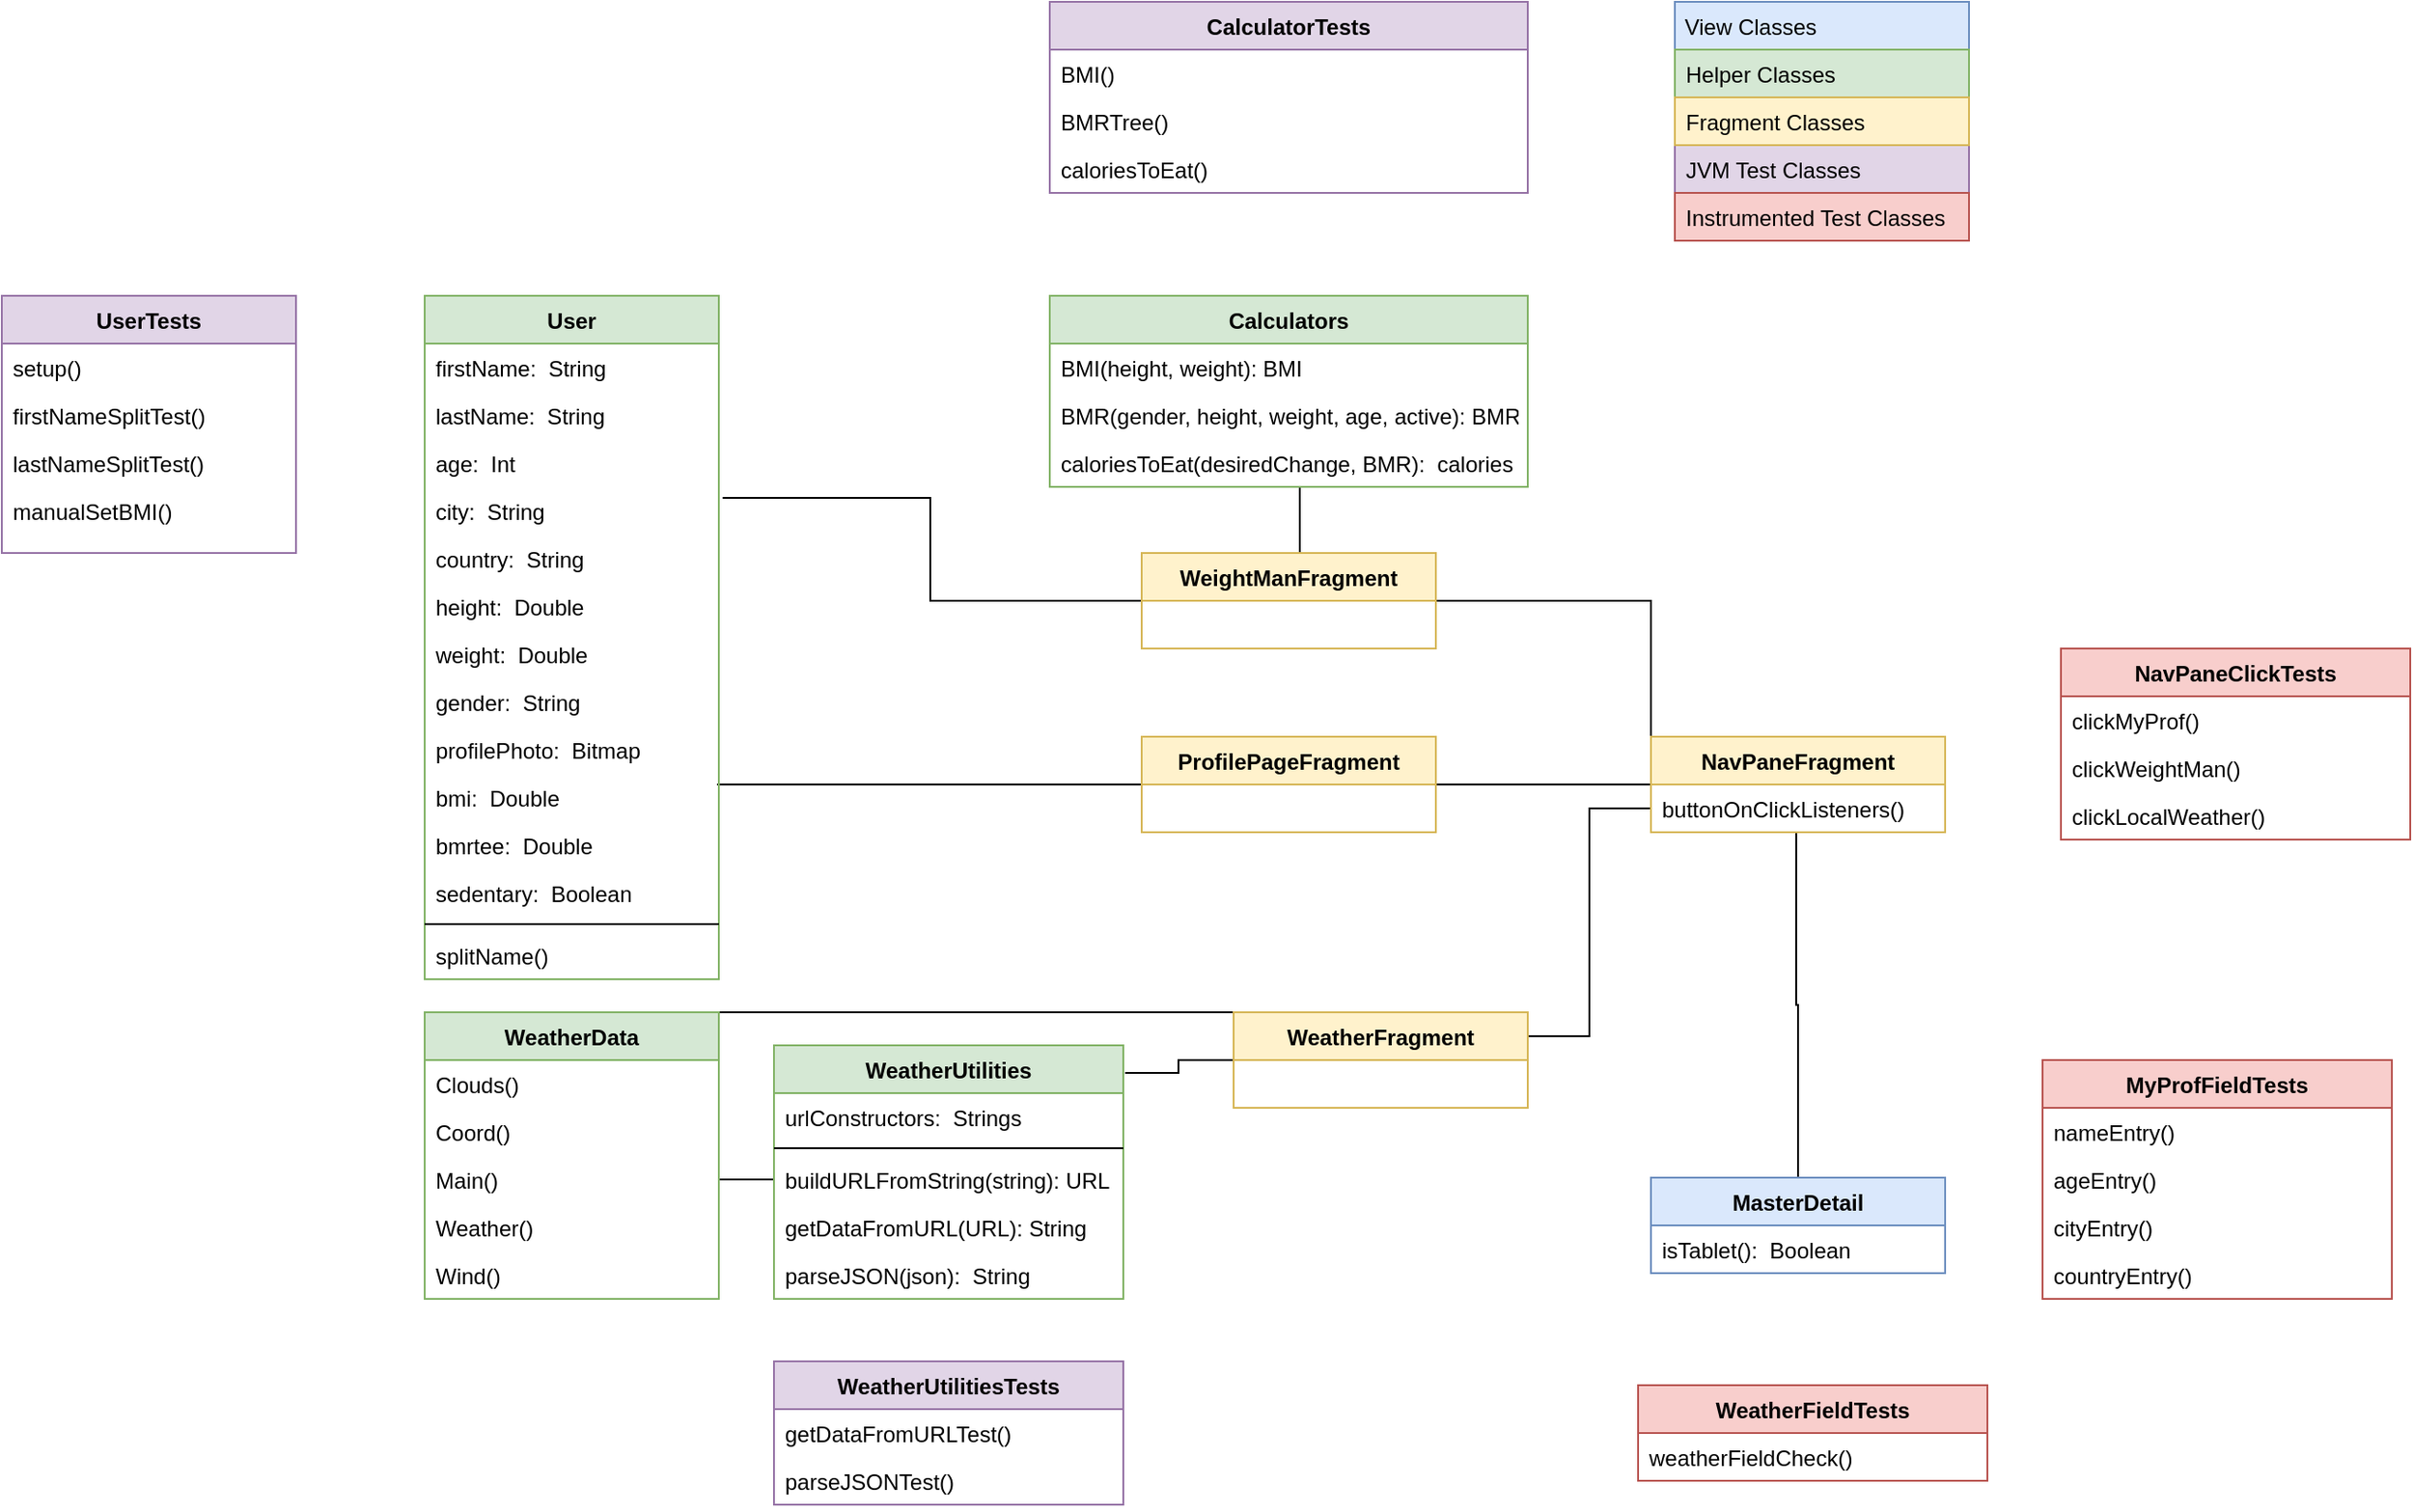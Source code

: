 <mxfile version="13.1.3" type="device"><diagram id="C5RBs43oDa-KdzZeNtuy" name="Page-1"><mxGraphModel dx="1722" dy="889" grid="1" gridSize="10" guides="1" tooltips="1" connect="1" arrows="1" fold="1" page="1" pageScale="1" pageWidth="1654" pageHeight="2336" math="0" shadow="0"><root><mxCell id="WIyWlLk6GJQsqaUBKTNV-0"/><mxCell id="WIyWlLk6GJQsqaUBKTNV-1" parent="WIyWlLk6GJQsqaUBKTNV-0"/><mxCell id="QVQWrl5h9TB49Sce2oMk-33" style="edgeStyle=orthogonalEdgeStyle;rounded=0;orthogonalLoop=1;jettySize=auto;html=1;exitX=0.5;exitY=0;exitDx=0;exitDy=0;entryX=0.494;entryY=1;entryDx=0;entryDy=0;entryPerimeter=0;endArrow=none;endFill=0;" parent="WIyWlLk6GJQsqaUBKTNV-1" source="QVQWrl5h9TB49Sce2oMk-3" target="QVQWrl5h9TB49Sce2oMk-8" edge="1"><mxGeometry relative="1" as="geometry"/></mxCell><mxCell id="QVQWrl5h9TB49Sce2oMk-29" style="rounded=0;orthogonalLoop=1;jettySize=auto;html=1;exitX=0;exitY=0;exitDx=0;exitDy=0;entryX=1;entryY=0;entryDx=0;entryDy=0;endArrow=none;endFill=0;" parent="WIyWlLk6GJQsqaUBKTNV-1" source="QVQWrl5h9TB49Sce2oMk-27" target="QVQWrl5h9TB49Sce2oMk-11" edge="1"><mxGeometry relative="1" as="geometry"/></mxCell><mxCell id="QVQWrl5h9TB49Sce2oMk-32" style="edgeStyle=orthogonalEdgeStyle;rounded=0;orthogonalLoop=1;jettySize=auto;html=1;exitX=0;exitY=0.5;exitDx=0;exitDy=0;entryX=1.005;entryY=0.109;entryDx=0;entryDy=0;entryPerimeter=0;endArrow=none;endFill=0;" parent="WIyWlLk6GJQsqaUBKTNV-1" source="QVQWrl5h9TB49Sce2oMk-27" target="QVQWrl5h9TB49Sce2oMk-19" edge="1"><mxGeometry relative="1" as="geometry"/></mxCell><mxCell id="QVQWrl5h9TB49Sce2oMk-37" style="edgeStyle=orthogonalEdgeStyle;rounded=0;orthogonalLoop=1;jettySize=auto;html=1;exitX=0.5;exitY=0;exitDx=0;exitDy=0;entryX=0.523;entryY=1;entryDx=0;entryDy=0;entryPerimeter=0;endArrow=none;endFill=0;" parent="WIyWlLk6GJQsqaUBKTNV-1" source="QVQWrl5h9TB49Sce2oMk-28" target="UcLhPS7GfNESytQywWHJ-17" edge="1"><mxGeometry relative="1" as="geometry"/></mxCell><mxCell id="QVQWrl5h9TB49Sce2oMk-38" style="edgeStyle=orthogonalEdgeStyle;rounded=0;orthogonalLoop=1;jettySize=auto;html=1;exitX=0;exitY=0.5;exitDx=0;exitDy=0;entryX=1.013;entryY=0.231;entryDx=0;entryDy=0;entryPerimeter=0;endArrow=none;endFill=0;" parent="WIyWlLk6GJQsqaUBKTNV-1" source="QVQWrl5h9TB49Sce2oMk-28" target="UcLhPS7GfNESytQywWHJ-1" edge="1"><mxGeometry relative="1" as="geometry"/></mxCell><mxCell id="QVQWrl5h9TB49Sce2oMk-34" style="edgeStyle=orthogonalEdgeStyle;rounded=0;orthogonalLoop=1;jettySize=auto;html=1;exitX=0;exitY=0;exitDx=0;exitDy=0;entryX=1;entryY=0.5;entryDx=0;entryDy=0;endArrow=none;endFill=0;" parent="WIyWlLk6GJQsqaUBKTNV-1" source="QVQWrl5h9TB49Sce2oMk-7" target="QVQWrl5h9TB49Sce2oMk-28" edge="1"><mxGeometry relative="1" as="geometry"/></mxCell><mxCell id="QVQWrl5h9TB49Sce2oMk-35" style="edgeStyle=orthogonalEdgeStyle;rounded=0;orthogonalLoop=1;jettySize=auto;html=1;exitX=0;exitY=0.5;exitDx=0;exitDy=0;entryX=1;entryY=0.5;entryDx=0;entryDy=0;endArrow=none;endFill=0;" parent="WIyWlLk6GJQsqaUBKTNV-1" source="QVQWrl5h9TB49Sce2oMk-7" target="QVQWrl5h9TB49Sce2oMk-25" edge="1"><mxGeometry relative="1" as="geometry"/></mxCell><mxCell id="QVQWrl5h9TB49Sce2oMk-31" style="edgeStyle=none;rounded=0;orthogonalLoop=1;jettySize=auto;html=1;exitX=0;exitY=0.5;exitDx=0;exitDy=0;entryX=1;entryY=0.5;entryDx=0;entryDy=0;endArrow=none;endFill=0;" parent="WIyWlLk6GJQsqaUBKTNV-1" source="QVQWrl5h9TB49Sce2oMk-23" target="QVQWrl5h9TB49Sce2oMk-16" edge="1"><mxGeometry relative="1" as="geometry"/></mxCell><mxCell id="QVQWrl5h9TB49Sce2oMk-36" style="edgeStyle=orthogonalEdgeStyle;rounded=0;orthogonalLoop=1;jettySize=auto;html=1;exitX=0;exitY=0.5;exitDx=0;exitDy=0;entryX=1;entryY=0.25;entryDx=0;entryDy=0;endArrow=none;endFill=0;" parent="WIyWlLk6GJQsqaUBKTNV-1" source="QVQWrl5h9TB49Sce2oMk-8" target="QVQWrl5h9TB49Sce2oMk-27" edge="1"><mxGeometry relative="1" as="geometry"/></mxCell><mxCell id="QVQWrl5h9TB49Sce2oMk-40" style="edgeStyle=orthogonalEdgeStyle;rounded=0;orthogonalLoop=1;jettySize=auto;html=1;exitX=0;exitY=0.5;exitDx=0;exitDy=0;entryX=0.994;entryY=0.231;entryDx=0;entryDy=0;entryPerimeter=0;endArrow=none;endFill=0;" parent="WIyWlLk6GJQsqaUBKTNV-1" source="QVQWrl5h9TB49Sce2oMk-25" target="QVQWrl5h9TB49Sce2oMk-0" edge="1"><mxGeometry relative="1" as="geometry"/></mxCell><mxCell id="zkfFHV4jXpPFQw0GAbJ--0" value="User" style="swimlane;fontStyle=1;align=center;verticalAlign=top;childLayout=stackLayout;horizontal=1;startSize=26;horizontalStack=0;resizeParent=1;resizeLast=0;collapsible=1;marginBottom=0;rounded=0;shadow=0;strokeWidth=1;fillColor=#d5e8d4;strokeColor=#82b366;" parent="WIyWlLk6GJQsqaUBKTNV-1" vertex="1"><mxGeometry x="300" y="240" width="160" height="372" as="geometry"><mxRectangle x="220" y="120" width="160" height="26" as="alternateBounds"/></mxGeometry></mxCell><mxCell id="zkfFHV4jXpPFQw0GAbJ--1" value="firstName:  String" style="text;align=left;verticalAlign=top;spacingLeft=4;spacingRight=4;overflow=hidden;rotatable=0;points=[[0,0.5],[1,0.5]];portConstraint=eastwest;" parent="zkfFHV4jXpPFQw0GAbJ--0" vertex="1"><mxGeometry y="26" width="160" height="26" as="geometry"/></mxCell><mxCell id="zkfFHV4jXpPFQw0GAbJ--2" value="lastName:  String" style="text;align=left;verticalAlign=top;spacingLeft=4;spacingRight=4;overflow=hidden;rotatable=0;points=[[0,0.5],[1,0.5]];portConstraint=eastwest;rounded=0;shadow=0;html=0;" parent="zkfFHV4jXpPFQw0GAbJ--0" vertex="1"><mxGeometry y="52" width="160" height="26" as="geometry"/></mxCell><mxCell id="UcLhPS7GfNESytQywWHJ-11" value="age:  Int" style="text;strokeColor=none;fillColor=none;align=left;verticalAlign=top;spacingLeft=4;spacingRight=4;overflow=hidden;rotatable=0;points=[[0,0.5],[1,0.5]];portConstraint=eastwest;" parent="zkfFHV4jXpPFQw0GAbJ--0" vertex="1"><mxGeometry y="78" width="160" height="26" as="geometry"/></mxCell><mxCell id="UcLhPS7GfNESytQywWHJ-1" value="city:  String" style="text;strokeColor=none;fillColor=none;align=left;verticalAlign=top;spacingLeft=4;spacingRight=4;overflow=hidden;rotatable=0;points=[[0,0.5],[1,0.5]];portConstraint=eastwest;" parent="zkfFHV4jXpPFQw0GAbJ--0" vertex="1"><mxGeometry y="104" width="160" height="26" as="geometry"/></mxCell><mxCell id="UcLhPS7GfNESytQywWHJ-2" value="country:  String" style="text;strokeColor=none;fillColor=none;align=left;verticalAlign=top;spacingLeft=4;spacingRight=4;overflow=hidden;rotatable=0;points=[[0,0.5],[1,0.5]];portConstraint=eastwest;" parent="zkfFHV4jXpPFQw0GAbJ--0" vertex="1"><mxGeometry y="130" width="160" height="26" as="geometry"/></mxCell><mxCell id="UcLhPS7GfNESytQywWHJ-3" value="height:  Double" style="text;strokeColor=none;fillColor=none;align=left;verticalAlign=top;spacingLeft=4;spacingRight=4;overflow=hidden;rotatable=0;points=[[0,0.5],[1,0.5]];portConstraint=eastwest;" parent="zkfFHV4jXpPFQw0GAbJ--0" vertex="1"><mxGeometry y="156" width="160" height="26" as="geometry"/></mxCell><mxCell id="UcLhPS7GfNESytQywWHJ-5" value="weight:  Double" style="text;strokeColor=none;fillColor=none;align=left;verticalAlign=top;spacingLeft=4;spacingRight=4;overflow=hidden;rotatable=0;points=[[0,0.5],[1,0.5]];portConstraint=eastwest;" parent="zkfFHV4jXpPFQw0GAbJ--0" vertex="1"><mxGeometry y="182" width="160" height="26" as="geometry"/></mxCell><mxCell id="UcLhPS7GfNESytQywWHJ-4" value="gender:  String" style="text;strokeColor=none;fillColor=none;align=left;verticalAlign=top;spacingLeft=4;spacingRight=4;overflow=hidden;rotatable=0;points=[[0,0.5],[1,0.5]];portConstraint=eastwest;" parent="zkfFHV4jXpPFQw0GAbJ--0" vertex="1"><mxGeometry y="208" width="160" height="26" as="geometry"/></mxCell><mxCell id="zkfFHV4jXpPFQw0GAbJ--3" value="profilePhoto:  Bitmap " style="text;align=left;verticalAlign=top;spacingLeft=4;spacingRight=4;overflow=hidden;rotatable=0;points=[[0,0.5],[1,0.5]];portConstraint=eastwest;rounded=0;shadow=0;html=0;" parent="zkfFHV4jXpPFQw0GAbJ--0" vertex="1"><mxGeometry y="234" width="160" height="26" as="geometry"/></mxCell><mxCell id="QVQWrl5h9TB49Sce2oMk-0" value="bmi:  Double" style="text;strokeColor=none;fillColor=none;align=left;verticalAlign=top;spacingLeft=4;spacingRight=4;overflow=hidden;rotatable=0;points=[[0,0.5],[1,0.5]];portConstraint=eastwest;" parent="zkfFHV4jXpPFQw0GAbJ--0" vertex="1"><mxGeometry y="260" width="160" height="26" as="geometry"/></mxCell><mxCell id="QVQWrl5h9TB49Sce2oMk-1" value="bmrtee:  Double" style="text;strokeColor=none;fillColor=none;align=left;verticalAlign=top;spacingLeft=4;spacingRight=4;overflow=hidden;rotatable=0;points=[[0,0.5],[1,0.5]];portConstraint=eastwest;" parent="zkfFHV4jXpPFQw0GAbJ--0" vertex="1"><mxGeometry y="286" width="160" height="26" as="geometry"/></mxCell><mxCell id="QVQWrl5h9TB49Sce2oMk-2" value="sedentary:  Boolean" style="text;strokeColor=none;fillColor=none;align=left;verticalAlign=top;spacingLeft=4;spacingRight=4;overflow=hidden;rotatable=0;points=[[0,0.5],[1,0.5]];portConstraint=eastwest;" parent="zkfFHV4jXpPFQw0GAbJ--0" vertex="1"><mxGeometry y="312" width="160" height="26" as="geometry"/></mxCell><mxCell id="zkfFHV4jXpPFQw0GAbJ--4" value="" style="line;html=1;strokeWidth=1;align=left;verticalAlign=middle;spacingTop=-1;spacingLeft=3;spacingRight=3;rotatable=0;labelPosition=right;points=[];portConstraint=eastwest;" parent="zkfFHV4jXpPFQw0GAbJ--0" vertex="1"><mxGeometry y="338" width="160" height="8" as="geometry"/></mxCell><mxCell id="zkfFHV4jXpPFQw0GAbJ--5" value="splitName()" style="text;align=left;verticalAlign=top;spacingLeft=4;spacingRight=4;overflow=hidden;rotatable=0;points=[[0,0.5],[1,0.5]];portConstraint=eastwest;" parent="zkfFHV4jXpPFQw0GAbJ--0" vertex="1"><mxGeometry y="346" width="160" height="26" as="geometry"/></mxCell><mxCell id="UcLhPS7GfNESytQywWHJ-6" value="Calculators" style="swimlane;fontStyle=1;align=center;verticalAlign=top;childLayout=stackLayout;horizontal=1;startSize=26;horizontalStack=0;resizeParent=1;resizeParentMax=0;resizeLast=0;collapsible=1;marginBottom=0;fillColor=#d5e8d4;strokeColor=#82b366;" parent="WIyWlLk6GJQsqaUBKTNV-1" vertex="1"><mxGeometry x="640" y="240" width="260" height="104" as="geometry"/></mxCell><mxCell id="UcLhPS7GfNESytQywWHJ-9" value="BMI(height, weight): BMI" style="text;strokeColor=none;fillColor=none;align=left;verticalAlign=top;spacingLeft=4;spacingRight=4;overflow=hidden;rotatable=0;points=[[0,0.5],[1,0.5]];portConstraint=eastwest;" parent="UcLhPS7GfNESytQywWHJ-6" vertex="1"><mxGeometry y="26" width="260" height="26" as="geometry"/></mxCell><mxCell id="UcLhPS7GfNESytQywWHJ-16" value="BMR(gender, height, weight, age, active): BMR" style="text;strokeColor=none;fillColor=none;align=left;verticalAlign=top;spacingLeft=4;spacingRight=4;overflow=hidden;rotatable=0;points=[[0,0.5],[1,0.5]];portConstraint=eastwest;" parent="UcLhPS7GfNESytQywWHJ-6" vertex="1"><mxGeometry y="52" width="260" height="26" as="geometry"/></mxCell><mxCell id="UcLhPS7GfNESytQywWHJ-17" value="caloriesToEat(desiredChange, BMR):  calories" style="text;strokeColor=none;fillColor=none;align=left;verticalAlign=top;spacingLeft=4;spacingRight=4;overflow=hidden;rotatable=0;points=[[0,0.5],[1,0.5]];portConstraint=eastwest;" parent="UcLhPS7GfNESytQywWHJ-6" vertex="1"><mxGeometry y="78" width="260" height="26" as="geometry"/></mxCell><mxCell id="QVQWrl5h9TB49Sce2oMk-3" value="MasterDetail" style="swimlane;fontStyle=1;align=center;verticalAlign=top;childLayout=stackLayout;horizontal=1;startSize=26;horizontalStack=0;resizeParent=1;resizeParentMax=0;resizeLast=0;collapsible=1;marginBottom=0;fillColor=#dae8fc;strokeColor=#6c8ebf;" parent="WIyWlLk6GJQsqaUBKTNV-1" vertex="1"><mxGeometry x="967" y="720" width="160" height="52" as="geometry"/></mxCell><mxCell id="QVQWrl5h9TB49Sce2oMk-6" value="isTablet():  Boolean" style="text;strokeColor=none;fillColor=none;align=left;verticalAlign=top;spacingLeft=4;spacingRight=4;overflow=hidden;rotatable=0;points=[[0,0.5],[1,0.5]];portConstraint=eastwest;" parent="QVQWrl5h9TB49Sce2oMk-3" vertex="1"><mxGeometry y="26" width="160" height="26" as="geometry"/></mxCell><mxCell id="QVQWrl5h9TB49Sce2oMk-11" value="WeatherData" style="swimlane;fontStyle=1;align=center;verticalAlign=top;childLayout=stackLayout;horizontal=1;startSize=26;horizontalStack=0;resizeParent=1;resizeParentMax=0;resizeLast=0;collapsible=1;marginBottom=0;fillColor=#d5e8d4;strokeColor=#82b366;" parent="WIyWlLk6GJQsqaUBKTNV-1" vertex="1"><mxGeometry x="300" y="630" width="160" height="156" as="geometry"/></mxCell><mxCell id="QVQWrl5h9TB49Sce2oMk-17" value="Clouds()" style="text;strokeColor=none;fillColor=none;align=left;verticalAlign=top;spacingLeft=4;spacingRight=4;overflow=hidden;rotatable=0;points=[[0,0.5],[1,0.5]];portConstraint=eastwest;" parent="QVQWrl5h9TB49Sce2oMk-11" vertex="1"><mxGeometry y="26" width="160" height="26" as="geometry"/></mxCell><mxCell id="QVQWrl5h9TB49Sce2oMk-18" value="Coord()" style="text;strokeColor=none;fillColor=none;align=left;verticalAlign=top;spacingLeft=4;spacingRight=4;overflow=hidden;rotatable=0;points=[[0,0.5],[1,0.5]];portConstraint=eastwest;" parent="QVQWrl5h9TB49Sce2oMk-11" vertex="1"><mxGeometry y="52" width="160" height="26" as="geometry"/></mxCell><mxCell id="QVQWrl5h9TB49Sce2oMk-16" value="Main()" style="text;strokeColor=none;fillColor=none;align=left;verticalAlign=top;spacingLeft=4;spacingRight=4;overflow=hidden;rotatable=0;points=[[0,0.5],[1,0.5]];portConstraint=eastwest;" parent="QVQWrl5h9TB49Sce2oMk-11" vertex="1"><mxGeometry y="78" width="160" height="26" as="geometry"/></mxCell><mxCell id="QVQWrl5h9TB49Sce2oMk-15" value="Weather()" style="text;strokeColor=none;fillColor=none;align=left;verticalAlign=top;spacingLeft=4;spacingRight=4;overflow=hidden;rotatable=0;points=[[0,0.5],[1,0.5]];portConstraint=eastwest;" parent="QVQWrl5h9TB49Sce2oMk-11" vertex="1"><mxGeometry y="104" width="160" height="26" as="geometry"/></mxCell><mxCell id="QVQWrl5h9TB49Sce2oMk-12" value="Wind()" style="text;strokeColor=none;fillColor=none;align=left;verticalAlign=top;spacingLeft=4;spacingRight=4;overflow=hidden;rotatable=0;points=[[0,0.5],[1,0.5]];portConstraint=eastwest;" parent="QVQWrl5h9TB49Sce2oMk-11" vertex="1"><mxGeometry y="130" width="160" height="26" as="geometry"/></mxCell><mxCell id="QVQWrl5h9TB49Sce2oMk-19" value="WeatherUtilities" style="swimlane;fontStyle=1;align=center;verticalAlign=top;childLayout=stackLayout;horizontal=1;startSize=26;horizontalStack=0;resizeParent=1;resizeParentMax=0;resizeLast=0;collapsible=1;marginBottom=0;fillColor=#d5e8d4;strokeColor=#82b366;" parent="WIyWlLk6GJQsqaUBKTNV-1" vertex="1"><mxGeometry x="490" y="648" width="190" height="138" as="geometry"/></mxCell><mxCell id="QVQWrl5h9TB49Sce2oMk-20" value="urlConstructors:  Strings" style="text;strokeColor=none;fillColor=none;align=left;verticalAlign=top;spacingLeft=4;spacingRight=4;overflow=hidden;rotatable=0;points=[[0,0.5],[1,0.5]];portConstraint=eastwest;" parent="QVQWrl5h9TB49Sce2oMk-19" vertex="1"><mxGeometry y="26" width="190" height="26" as="geometry"/></mxCell><mxCell id="QVQWrl5h9TB49Sce2oMk-21" value="" style="line;strokeWidth=1;fillColor=none;align=left;verticalAlign=middle;spacingTop=-1;spacingLeft=3;spacingRight=3;rotatable=0;labelPosition=right;points=[];portConstraint=eastwest;" parent="QVQWrl5h9TB49Sce2oMk-19" vertex="1"><mxGeometry y="52" width="190" height="8" as="geometry"/></mxCell><mxCell id="QVQWrl5h9TB49Sce2oMk-23" value="buildURLFromString(string): URL" style="text;strokeColor=none;fillColor=none;align=left;verticalAlign=top;spacingLeft=4;spacingRight=4;overflow=hidden;rotatable=0;points=[[0,0.5],[1,0.5]];portConstraint=eastwest;" parent="QVQWrl5h9TB49Sce2oMk-19" vertex="1"><mxGeometry y="60" width="190" height="26" as="geometry"/></mxCell><mxCell id="QVQWrl5h9TB49Sce2oMk-24" value="getDataFromURL(URL): String" style="text;strokeColor=none;fillColor=none;align=left;verticalAlign=top;spacingLeft=4;spacingRight=4;overflow=hidden;rotatable=0;points=[[0,0.5],[1,0.5]];portConstraint=eastwest;" parent="QVQWrl5h9TB49Sce2oMk-19" vertex="1"><mxGeometry y="86" width="190" height="26" as="geometry"/></mxCell><mxCell id="QVQWrl5h9TB49Sce2oMk-22" value="parseJSON(json):  String" style="text;strokeColor=none;fillColor=none;align=left;verticalAlign=top;spacingLeft=4;spacingRight=4;overflow=hidden;rotatable=0;points=[[0,0.5],[1,0.5]];portConstraint=eastwest;" parent="QVQWrl5h9TB49Sce2oMk-19" vertex="1"><mxGeometry y="112" width="190" height="26" as="geometry"/></mxCell><mxCell id="QVQWrl5h9TB49Sce2oMk-27" value="WeatherFragment" style="swimlane;fontStyle=1;align=center;verticalAlign=top;childLayout=stackLayout;horizontal=1;startSize=26;horizontalStack=0;resizeParent=1;resizeParentMax=0;resizeLast=0;collapsible=1;marginBottom=0;fillColor=#fff2cc;strokeColor=#d6b656;" parent="WIyWlLk6GJQsqaUBKTNV-1" vertex="1"><mxGeometry x="740" y="630" width="160" height="52" as="geometry"/></mxCell><mxCell id="QVQWrl5h9TB49Sce2oMk-28" value="WeightManFragment" style="swimlane;fontStyle=1;align=center;verticalAlign=top;childLayout=stackLayout;horizontal=1;startSize=26;horizontalStack=0;resizeParent=1;resizeParentMax=0;resizeLast=0;collapsible=1;marginBottom=0;fillColor=#fff2cc;strokeColor=#d6b656;" parent="WIyWlLk6GJQsqaUBKTNV-1" vertex="1"><mxGeometry x="690" y="380" width="160" height="52" as="geometry"/></mxCell><mxCell id="QVQWrl5h9TB49Sce2oMk-7" value="NavPaneFragment" style="swimlane;fontStyle=1;align=center;verticalAlign=top;childLayout=stackLayout;horizontal=1;startSize=26;horizontalStack=0;resizeParent=1;resizeParentMax=0;resizeLast=0;collapsible=1;marginBottom=0;fillColor=#fff2cc;strokeColor=#d6b656;" parent="WIyWlLk6GJQsqaUBKTNV-1" vertex="1"><mxGeometry x="967" y="480" width="160" height="52" as="geometry"/></mxCell><mxCell id="QVQWrl5h9TB49Sce2oMk-8" value="buttonOnClickListeners()" style="text;strokeColor=none;fillColor=none;align=left;verticalAlign=top;spacingLeft=4;spacingRight=4;overflow=hidden;rotatable=0;points=[[0,0.5],[1,0.5]];portConstraint=eastwest;" parent="QVQWrl5h9TB49Sce2oMk-7" vertex="1"><mxGeometry y="26" width="160" height="26" as="geometry"/></mxCell><mxCell id="QVQWrl5h9TB49Sce2oMk-25" value="ProfilePageFragment" style="swimlane;fontStyle=1;align=center;verticalAlign=top;childLayout=stackLayout;horizontal=1;startSize=26;horizontalStack=0;resizeParent=1;resizeParentMax=0;resizeLast=0;collapsible=1;marginBottom=0;fillColor=#fff2cc;strokeColor=#d6b656;" parent="WIyWlLk6GJQsqaUBKTNV-1" vertex="1"><mxGeometry x="690" y="480" width="160" height="52" as="geometry"/></mxCell><mxCell id="XEpR40sc_PyjsW7w7tPQ-0" value="CalculatorTests" style="swimlane;fontStyle=1;align=center;verticalAlign=top;childLayout=stackLayout;horizontal=1;startSize=26;horizontalStack=0;resizeParent=1;resizeParentMax=0;resizeLast=0;collapsible=1;marginBottom=0;fillColor=#e1d5e7;strokeColor=#9673a6;" vertex="1" parent="WIyWlLk6GJQsqaUBKTNV-1"><mxGeometry x="640" y="80" width="260" height="104" as="geometry"/></mxCell><mxCell id="XEpR40sc_PyjsW7w7tPQ-1" value="BMI()" style="text;strokeColor=none;fillColor=none;align=left;verticalAlign=top;spacingLeft=4;spacingRight=4;overflow=hidden;rotatable=0;points=[[0,0.5],[1,0.5]];portConstraint=eastwest;" vertex="1" parent="XEpR40sc_PyjsW7w7tPQ-0"><mxGeometry y="26" width="260" height="26" as="geometry"/></mxCell><mxCell id="XEpR40sc_PyjsW7w7tPQ-2" value="BMRTree()" style="text;strokeColor=none;fillColor=none;align=left;verticalAlign=top;spacingLeft=4;spacingRight=4;overflow=hidden;rotatable=0;points=[[0,0.5],[1,0.5]];portConstraint=eastwest;" vertex="1" parent="XEpR40sc_PyjsW7w7tPQ-0"><mxGeometry y="52" width="260" height="26" as="geometry"/></mxCell><mxCell id="XEpR40sc_PyjsW7w7tPQ-3" value="caloriesToEat()" style="text;strokeColor=none;fillColor=none;align=left;verticalAlign=top;spacingLeft=4;spacingRight=4;overflow=hidden;rotatable=0;points=[[0,0.5],[1,0.5]];portConstraint=eastwest;" vertex="1" parent="XEpR40sc_PyjsW7w7tPQ-0"><mxGeometry y="78" width="260" height="26" as="geometry"/></mxCell><mxCell id="XEpR40sc_PyjsW7w7tPQ-4" value="JVM Test Classes" style="text;strokeColor=#9673a6;fillColor=#e1d5e7;align=left;verticalAlign=top;spacingLeft=4;spacingRight=4;overflow=hidden;rotatable=0;points=[[0,0.5],[1,0.5]];portConstraint=eastwest;" vertex="1" parent="WIyWlLk6GJQsqaUBKTNV-1"><mxGeometry x="980" y="158" width="160" height="26" as="geometry"/></mxCell><mxCell id="XEpR40sc_PyjsW7w7tPQ-5" value="UserTests" style="swimlane;fontStyle=1;align=center;verticalAlign=top;childLayout=stackLayout;horizontal=1;startSize=26;horizontalStack=0;resizeParent=1;resizeLast=0;collapsible=1;marginBottom=0;rounded=0;shadow=0;strokeWidth=1;fillColor=#e1d5e7;strokeColor=#9673a6;" vertex="1" parent="WIyWlLk6GJQsqaUBKTNV-1"><mxGeometry x="70" y="240" width="160" height="140" as="geometry"><mxRectangle x="220" y="120" width="160" height="26" as="alternateBounds"/></mxGeometry></mxCell><mxCell id="XEpR40sc_PyjsW7w7tPQ-6" value="setup()" style="text;align=left;verticalAlign=top;spacingLeft=4;spacingRight=4;overflow=hidden;rotatable=0;points=[[0,0.5],[1,0.5]];portConstraint=eastwest;" vertex="1" parent="XEpR40sc_PyjsW7w7tPQ-5"><mxGeometry y="26" width="160" height="26" as="geometry"/></mxCell><mxCell id="XEpR40sc_PyjsW7w7tPQ-7" value="firstNameSplitTest()" style="text;align=left;verticalAlign=top;spacingLeft=4;spacingRight=4;overflow=hidden;rotatable=0;points=[[0,0.5],[1,0.5]];portConstraint=eastwest;rounded=0;shadow=0;html=0;" vertex="1" parent="XEpR40sc_PyjsW7w7tPQ-5"><mxGeometry y="52" width="160" height="26" as="geometry"/></mxCell><mxCell id="XEpR40sc_PyjsW7w7tPQ-8" value="lastNameSplitTest()" style="text;strokeColor=none;fillColor=none;align=left;verticalAlign=top;spacingLeft=4;spacingRight=4;overflow=hidden;rotatable=0;points=[[0,0.5],[1,0.5]];portConstraint=eastwest;" vertex="1" parent="XEpR40sc_PyjsW7w7tPQ-5"><mxGeometry y="78" width="160" height="26" as="geometry"/></mxCell><mxCell id="XEpR40sc_PyjsW7w7tPQ-9" value="manualSetBMI()" style="text;strokeColor=none;fillColor=none;align=left;verticalAlign=top;spacingLeft=4;spacingRight=4;overflow=hidden;rotatable=0;points=[[0,0.5],[1,0.5]];portConstraint=eastwest;" vertex="1" parent="XEpR40sc_PyjsW7w7tPQ-5"><mxGeometry y="104" width="160" height="26" as="geometry"/></mxCell><mxCell id="XEpR40sc_PyjsW7w7tPQ-24" value="WeatherUtilitiesTests" style="swimlane;fontStyle=1;align=center;verticalAlign=top;childLayout=stackLayout;horizontal=1;startSize=26;horizontalStack=0;resizeParent=1;resizeParentMax=0;resizeLast=0;collapsible=1;marginBottom=0;fillColor=#e1d5e7;strokeColor=#9673a6;" vertex="1" parent="WIyWlLk6GJQsqaUBKTNV-1"><mxGeometry x="490" y="820" width="190" height="78" as="geometry"/></mxCell><mxCell id="XEpR40sc_PyjsW7w7tPQ-25" value="getDataFromURLTest()" style="text;strokeColor=none;fillColor=none;align=left;verticalAlign=top;spacingLeft=4;spacingRight=4;overflow=hidden;rotatable=0;points=[[0,0.5],[1,0.5]];portConstraint=eastwest;" vertex="1" parent="XEpR40sc_PyjsW7w7tPQ-24"><mxGeometry y="26" width="190" height="26" as="geometry"/></mxCell><mxCell id="XEpR40sc_PyjsW7w7tPQ-29" value="parseJSONTest()" style="text;strokeColor=none;fillColor=none;align=left;verticalAlign=top;spacingLeft=4;spacingRight=4;overflow=hidden;rotatable=0;points=[[0,0.5],[1,0.5]];portConstraint=eastwest;" vertex="1" parent="XEpR40sc_PyjsW7w7tPQ-24"><mxGeometry y="52" width="190" height="26" as="geometry"/></mxCell><mxCell id="UcLhPS7GfNESytQywWHJ-59" value=" View Classes" style="swimlane;fontStyle=0;align=left;verticalAlign=top;childLayout=stackLayout;horizontal=1;startSize=26;horizontalStack=0;resizeParent=1;resizeParentMax=0;resizeLast=0;collapsible=1;marginBottom=0;fillColor=#dae8fc;strokeColor=#6c8ebf;" parent="WIyWlLk6GJQsqaUBKTNV-1" vertex="1"><mxGeometry x="980" y="80" width="160" height="78" as="geometry"/></mxCell><mxCell id="UcLhPS7GfNESytQywWHJ-60" value="Helper Classes" style="text;strokeColor=#82b366;fillColor=#d5e8d4;align=left;verticalAlign=top;spacingLeft=4;spacingRight=4;overflow=hidden;rotatable=0;points=[[0,0.5],[1,0.5]];portConstraint=eastwest;" parent="UcLhPS7GfNESytQywWHJ-59" vertex="1"><mxGeometry y="26" width="160" height="26" as="geometry"/></mxCell><mxCell id="UcLhPS7GfNESytQywWHJ-62" value="Fragment Classes" style="text;strokeColor=#d6b656;fillColor=#fff2cc;align=left;verticalAlign=top;spacingLeft=4;spacingRight=4;overflow=hidden;rotatable=0;points=[[0,0.5],[1,0.5]];portConstraint=eastwest;" parent="UcLhPS7GfNESytQywWHJ-59" vertex="1"><mxGeometry y="52" width="160" height="26" as="geometry"/></mxCell><mxCell id="XEpR40sc_PyjsW7w7tPQ-54" value="MyProfFieldTests" style="swimlane;fontStyle=1;align=center;verticalAlign=top;childLayout=stackLayout;horizontal=1;startSize=26;horizontalStack=0;resizeParent=1;resizeParentMax=0;resizeLast=0;collapsible=1;marginBottom=0;fillColor=#f8cecc;strokeColor=#b85450;" vertex="1" parent="WIyWlLk6GJQsqaUBKTNV-1"><mxGeometry x="1180" y="656" width="190" height="130" as="geometry"/></mxCell><mxCell id="XEpR40sc_PyjsW7w7tPQ-55" value="nameEntry()" style="text;strokeColor=none;fillColor=none;align=left;verticalAlign=top;spacingLeft=4;spacingRight=4;overflow=hidden;rotatable=0;points=[[0,0.5],[1,0.5]];portConstraint=eastwest;" vertex="1" parent="XEpR40sc_PyjsW7w7tPQ-54"><mxGeometry y="26" width="190" height="26" as="geometry"/></mxCell><mxCell id="XEpR40sc_PyjsW7w7tPQ-56" value="ageEntry()" style="text;strokeColor=none;fillColor=none;align=left;verticalAlign=top;spacingLeft=4;spacingRight=4;overflow=hidden;rotatable=0;points=[[0,0.5],[1,0.5]];portConstraint=eastwest;" vertex="1" parent="XEpR40sc_PyjsW7w7tPQ-54"><mxGeometry y="52" width="190" height="26" as="geometry"/></mxCell><mxCell id="XEpR40sc_PyjsW7w7tPQ-57" value="cityEntry()" style="text;strokeColor=none;fillColor=none;align=left;verticalAlign=top;spacingLeft=4;spacingRight=4;overflow=hidden;rotatable=0;points=[[0,0.5],[1,0.5]];portConstraint=eastwest;" vertex="1" parent="XEpR40sc_PyjsW7w7tPQ-54"><mxGeometry y="78" width="190" height="26" as="geometry"/></mxCell><mxCell id="XEpR40sc_PyjsW7w7tPQ-58" value="countryEntry()" style="text;strokeColor=none;fillColor=none;align=left;verticalAlign=top;spacingLeft=4;spacingRight=4;overflow=hidden;rotatable=0;points=[[0,0.5],[1,0.5]];portConstraint=eastwest;" vertex="1" parent="XEpR40sc_PyjsW7w7tPQ-54"><mxGeometry y="104" width="190" height="26" as="geometry"/></mxCell><mxCell id="XEpR40sc_PyjsW7w7tPQ-31" value="NavPaneClickTests" style="swimlane;fontStyle=1;align=center;verticalAlign=top;childLayout=stackLayout;horizontal=1;startSize=26;horizontalStack=0;resizeParent=1;resizeParentMax=0;resizeLast=0;collapsible=1;marginBottom=0;fillColor=#f8cecc;strokeColor=#b85450;" vertex="1" parent="WIyWlLk6GJQsqaUBKTNV-1"><mxGeometry x="1190" y="432" width="190" height="104" as="geometry"/></mxCell><mxCell id="XEpR40sc_PyjsW7w7tPQ-32" value="clickMyProf()" style="text;strokeColor=none;fillColor=none;align=left;verticalAlign=top;spacingLeft=4;spacingRight=4;overflow=hidden;rotatable=0;points=[[0,0.5],[1,0.5]];portConstraint=eastwest;" vertex="1" parent="XEpR40sc_PyjsW7w7tPQ-31"><mxGeometry y="26" width="190" height="26" as="geometry"/></mxCell><mxCell id="XEpR40sc_PyjsW7w7tPQ-34" value="clickWeightMan()" style="text;strokeColor=none;fillColor=none;align=left;verticalAlign=top;spacingLeft=4;spacingRight=4;overflow=hidden;rotatable=0;points=[[0,0.5],[1,0.5]];portConstraint=eastwest;" vertex="1" parent="XEpR40sc_PyjsW7w7tPQ-31"><mxGeometry y="52" width="190" height="26" as="geometry"/></mxCell><mxCell id="XEpR40sc_PyjsW7w7tPQ-36" value="clickLocalWeather()" style="text;strokeColor=none;fillColor=none;align=left;verticalAlign=top;spacingLeft=4;spacingRight=4;overflow=hidden;rotatable=0;points=[[0,0.5],[1,0.5]];portConstraint=eastwest;" vertex="1" parent="XEpR40sc_PyjsW7w7tPQ-31"><mxGeometry y="78" width="190" height="26" as="geometry"/></mxCell><mxCell id="XEpR40sc_PyjsW7w7tPQ-59" value="Instrumented Test Classes" style="text;strokeColor=#b85450;fillColor=#f8cecc;align=left;verticalAlign=top;spacingLeft=4;spacingRight=4;overflow=hidden;rotatable=0;points=[[0,0.5],[1,0.5]];portConstraint=eastwest;" vertex="1" parent="WIyWlLk6GJQsqaUBKTNV-1"><mxGeometry x="980" y="184" width="160" height="26" as="geometry"/></mxCell><mxCell id="XEpR40sc_PyjsW7w7tPQ-49" value="WeatherFieldTests" style="swimlane;fontStyle=1;align=center;verticalAlign=top;childLayout=stackLayout;horizontal=1;startSize=26;horizontalStack=0;resizeParent=1;resizeParentMax=0;resizeLast=0;collapsible=1;marginBottom=0;fillColor=#f8cecc;strokeColor=#b85450;" vertex="1" parent="WIyWlLk6GJQsqaUBKTNV-1"><mxGeometry x="960" y="833" width="190" height="52" as="geometry"/></mxCell><mxCell id="XEpR40sc_PyjsW7w7tPQ-50" value="weatherFieldCheck()" style="text;strokeColor=none;fillColor=none;align=left;verticalAlign=top;spacingLeft=4;spacingRight=4;overflow=hidden;rotatable=0;points=[[0,0.5],[1,0.5]];portConstraint=eastwest;" vertex="1" parent="XEpR40sc_PyjsW7w7tPQ-49"><mxGeometry y="26" width="190" height="26" as="geometry"/></mxCell></root></mxGraphModel></diagram></mxfile>